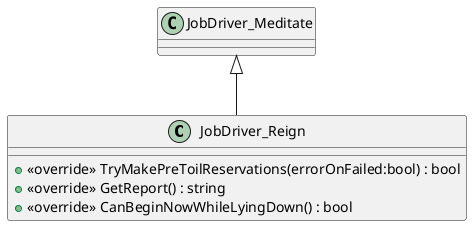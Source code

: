 @startuml
class JobDriver_Reign {
    + <<override>> TryMakePreToilReservations(errorOnFailed:bool) : bool
    + <<override>> GetReport() : string
    + <<override>> CanBeginNowWhileLyingDown() : bool
}
JobDriver_Meditate <|-- JobDriver_Reign
@enduml
